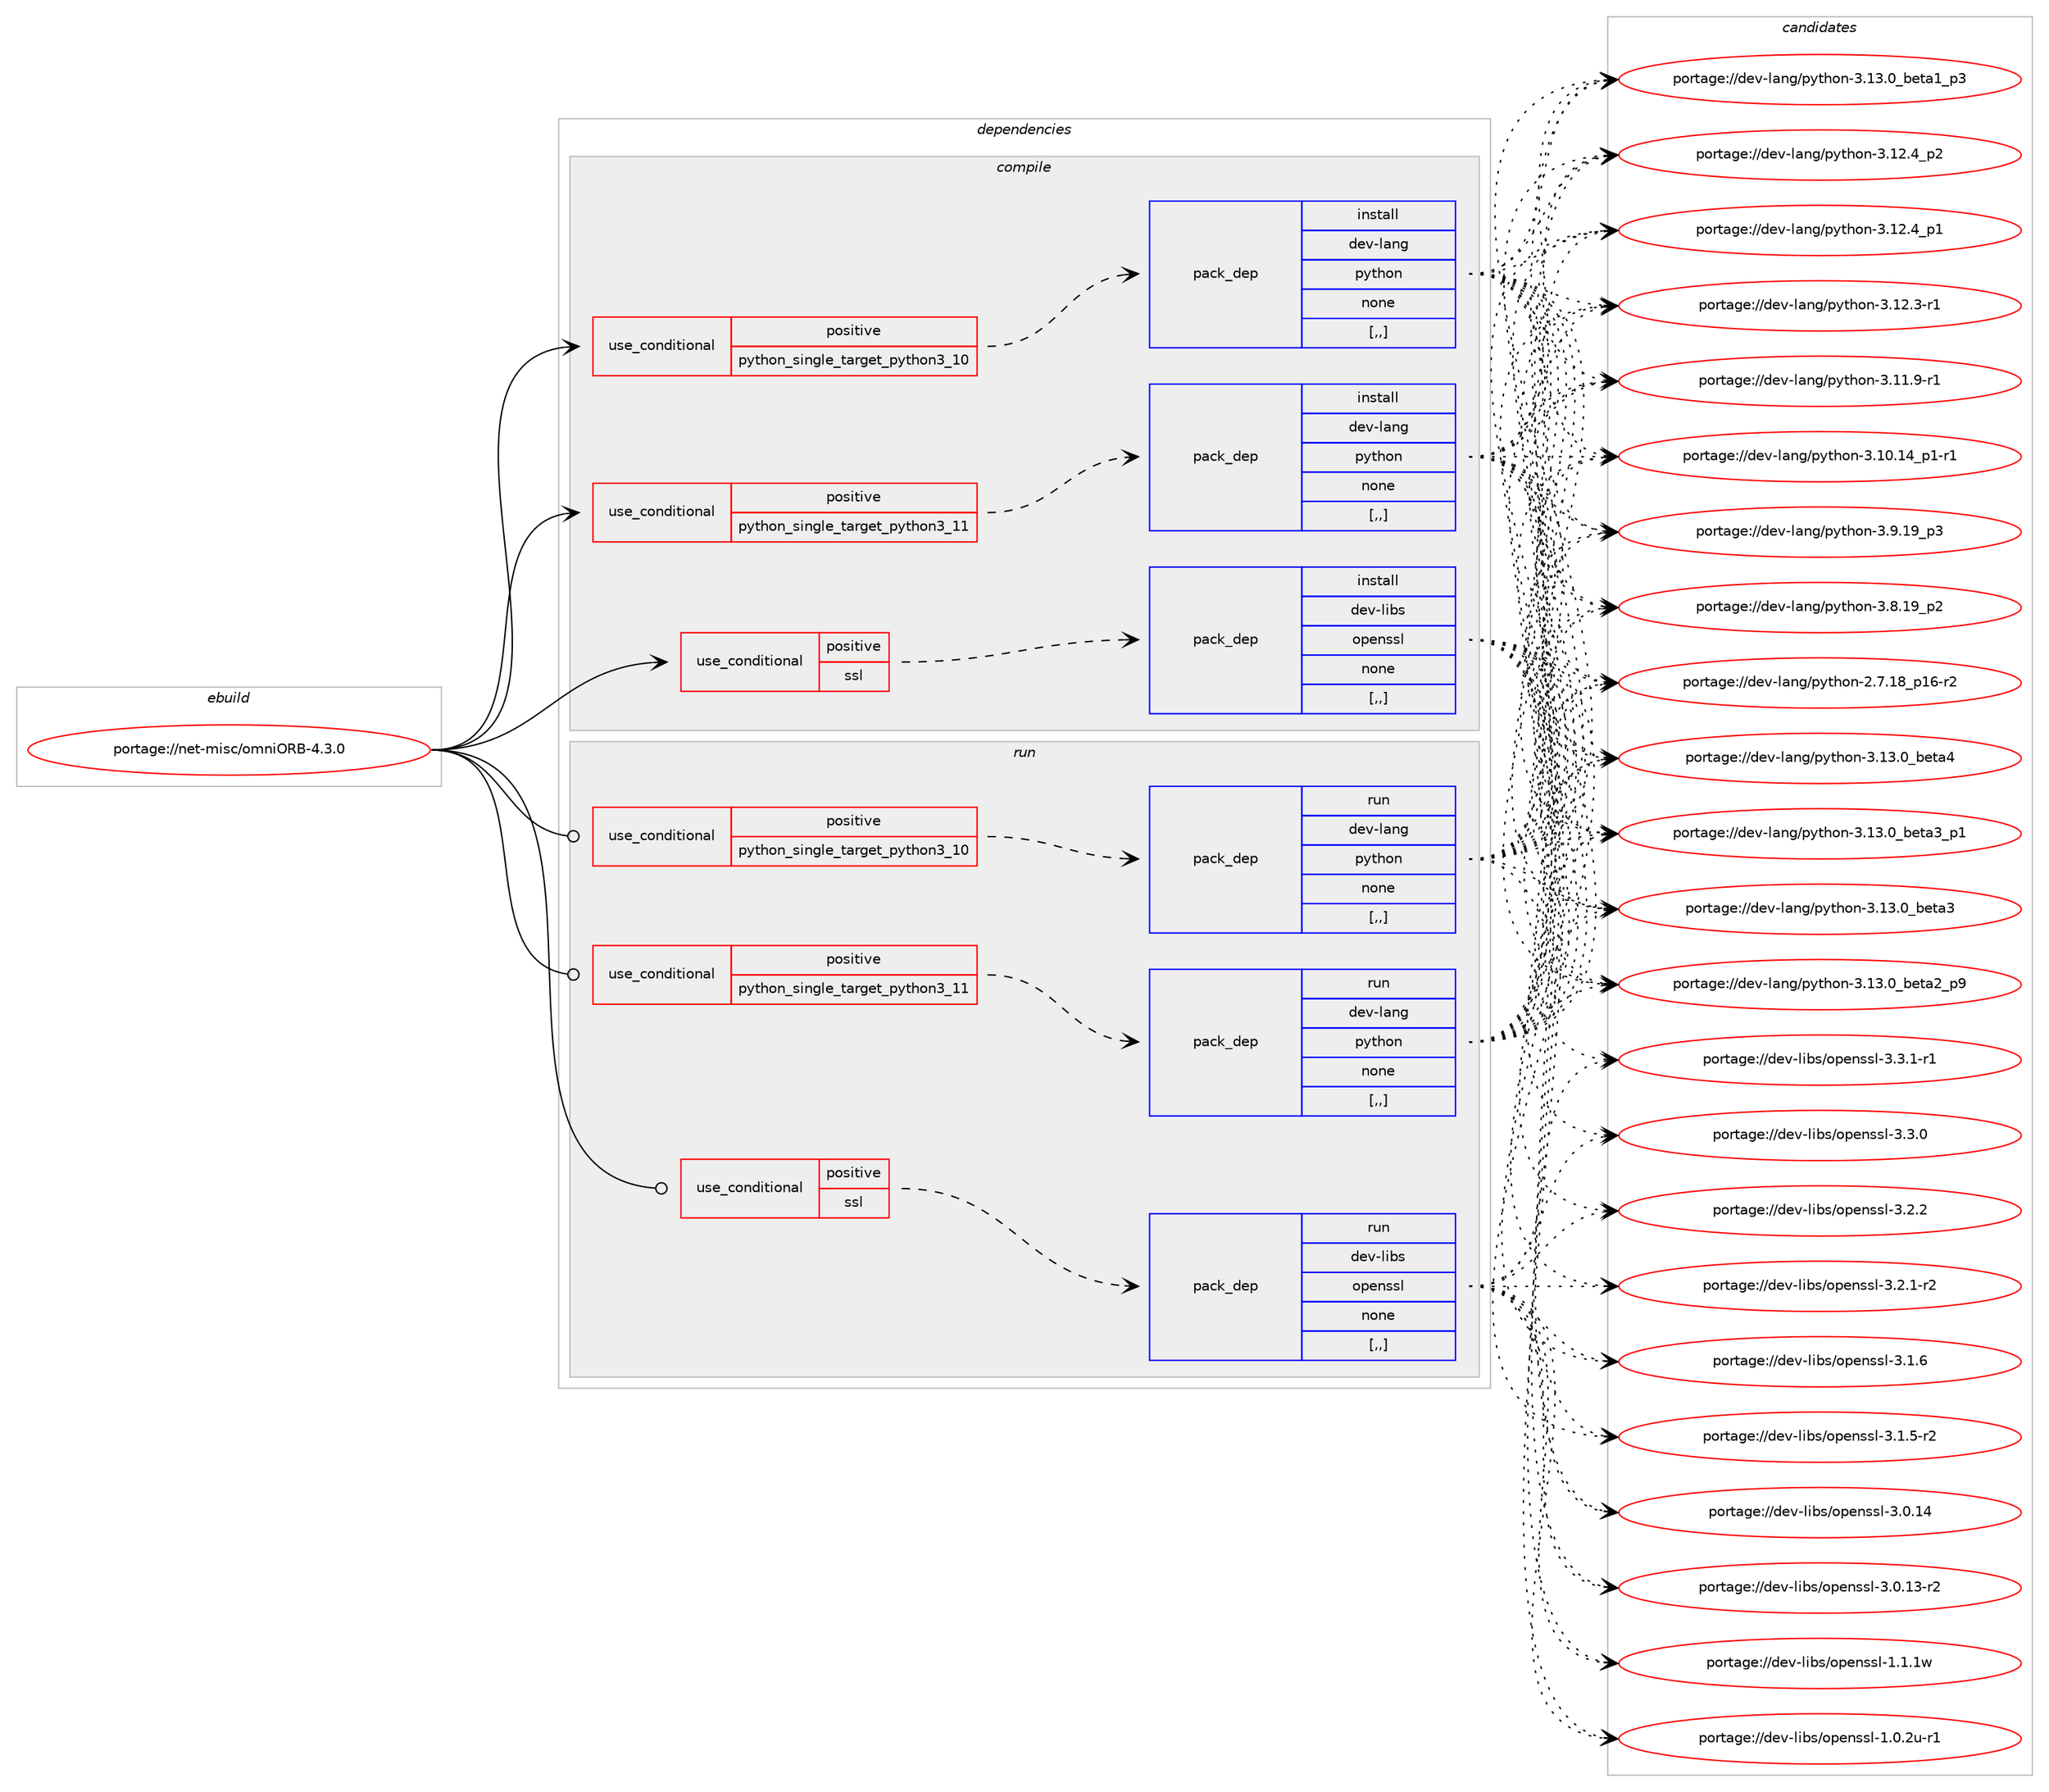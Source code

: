 digraph prolog {

# *************
# Graph options
# *************

newrank=true;
concentrate=true;
compound=true;
graph [rankdir=LR,fontname=Helvetica,fontsize=10,ranksep=1.5];#, ranksep=2.5, nodesep=0.2];
edge  [arrowhead=vee];
node  [fontname=Helvetica,fontsize=10];

# **********
# The ebuild
# **********

subgraph cluster_leftcol {
color=gray;
label=<<i>ebuild</i>>;
id [label="portage://net-misc/omniORB-4.3.0", color=red, width=4, href="../net-misc/omniORB-4.3.0.svg"];
}

# ****************
# The dependencies
# ****************

subgraph cluster_midcol {
color=gray;
label=<<i>dependencies</i>>;
subgraph cluster_compile {
fillcolor="#eeeeee";
style=filled;
label=<<i>compile</i>>;
subgraph cond98329 {
dependency373490 [label=<<TABLE BORDER="0" CELLBORDER="1" CELLSPACING="0" CELLPADDING="4"><TR><TD ROWSPAN="3" CELLPADDING="10">use_conditional</TD></TR><TR><TD>positive</TD></TR><TR><TD>python_single_target_python3_10</TD></TR></TABLE>>, shape=none, color=red];
subgraph pack272484 {
dependency373491 [label=<<TABLE BORDER="0" CELLBORDER="1" CELLSPACING="0" CELLPADDING="4" WIDTH="220"><TR><TD ROWSPAN="6" CELLPADDING="30">pack_dep</TD></TR><TR><TD WIDTH="110">install</TD></TR><TR><TD>dev-lang</TD></TR><TR><TD>python</TD></TR><TR><TD>none</TD></TR><TR><TD>[,,]</TD></TR></TABLE>>, shape=none, color=blue];
}
dependency373490:e -> dependency373491:w [weight=20,style="dashed",arrowhead="vee"];
}
id:e -> dependency373490:w [weight=20,style="solid",arrowhead="vee"];
subgraph cond98330 {
dependency373492 [label=<<TABLE BORDER="0" CELLBORDER="1" CELLSPACING="0" CELLPADDING="4"><TR><TD ROWSPAN="3" CELLPADDING="10">use_conditional</TD></TR><TR><TD>positive</TD></TR><TR><TD>python_single_target_python3_11</TD></TR></TABLE>>, shape=none, color=red];
subgraph pack272485 {
dependency373493 [label=<<TABLE BORDER="0" CELLBORDER="1" CELLSPACING="0" CELLPADDING="4" WIDTH="220"><TR><TD ROWSPAN="6" CELLPADDING="30">pack_dep</TD></TR><TR><TD WIDTH="110">install</TD></TR><TR><TD>dev-lang</TD></TR><TR><TD>python</TD></TR><TR><TD>none</TD></TR><TR><TD>[,,]</TD></TR></TABLE>>, shape=none, color=blue];
}
dependency373492:e -> dependency373493:w [weight=20,style="dashed",arrowhead="vee"];
}
id:e -> dependency373492:w [weight=20,style="solid",arrowhead="vee"];
subgraph cond98331 {
dependency373494 [label=<<TABLE BORDER="0" CELLBORDER="1" CELLSPACING="0" CELLPADDING="4"><TR><TD ROWSPAN="3" CELLPADDING="10">use_conditional</TD></TR><TR><TD>positive</TD></TR><TR><TD>ssl</TD></TR></TABLE>>, shape=none, color=red];
subgraph pack272486 {
dependency373495 [label=<<TABLE BORDER="0" CELLBORDER="1" CELLSPACING="0" CELLPADDING="4" WIDTH="220"><TR><TD ROWSPAN="6" CELLPADDING="30">pack_dep</TD></TR><TR><TD WIDTH="110">install</TD></TR><TR><TD>dev-libs</TD></TR><TR><TD>openssl</TD></TR><TR><TD>none</TD></TR><TR><TD>[,,]</TD></TR></TABLE>>, shape=none, color=blue];
}
dependency373494:e -> dependency373495:w [weight=20,style="dashed",arrowhead="vee"];
}
id:e -> dependency373494:w [weight=20,style="solid",arrowhead="vee"];
}
subgraph cluster_compileandrun {
fillcolor="#eeeeee";
style=filled;
label=<<i>compile and run</i>>;
}
subgraph cluster_run {
fillcolor="#eeeeee";
style=filled;
label=<<i>run</i>>;
subgraph cond98332 {
dependency373496 [label=<<TABLE BORDER="0" CELLBORDER="1" CELLSPACING="0" CELLPADDING="4"><TR><TD ROWSPAN="3" CELLPADDING="10">use_conditional</TD></TR><TR><TD>positive</TD></TR><TR><TD>python_single_target_python3_10</TD></TR></TABLE>>, shape=none, color=red];
subgraph pack272487 {
dependency373497 [label=<<TABLE BORDER="0" CELLBORDER="1" CELLSPACING="0" CELLPADDING="4" WIDTH="220"><TR><TD ROWSPAN="6" CELLPADDING="30">pack_dep</TD></TR><TR><TD WIDTH="110">run</TD></TR><TR><TD>dev-lang</TD></TR><TR><TD>python</TD></TR><TR><TD>none</TD></TR><TR><TD>[,,]</TD></TR></TABLE>>, shape=none, color=blue];
}
dependency373496:e -> dependency373497:w [weight=20,style="dashed",arrowhead="vee"];
}
id:e -> dependency373496:w [weight=20,style="solid",arrowhead="odot"];
subgraph cond98333 {
dependency373498 [label=<<TABLE BORDER="0" CELLBORDER="1" CELLSPACING="0" CELLPADDING="4"><TR><TD ROWSPAN="3" CELLPADDING="10">use_conditional</TD></TR><TR><TD>positive</TD></TR><TR><TD>python_single_target_python3_11</TD></TR></TABLE>>, shape=none, color=red];
subgraph pack272488 {
dependency373499 [label=<<TABLE BORDER="0" CELLBORDER="1" CELLSPACING="0" CELLPADDING="4" WIDTH="220"><TR><TD ROWSPAN="6" CELLPADDING="30">pack_dep</TD></TR><TR><TD WIDTH="110">run</TD></TR><TR><TD>dev-lang</TD></TR><TR><TD>python</TD></TR><TR><TD>none</TD></TR><TR><TD>[,,]</TD></TR></TABLE>>, shape=none, color=blue];
}
dependency373498:e -> dependency373499:w [weight=20,style="dashed",arrowhead="vee"];
}
id:e -> dependency373498:w [weight=20,style="solid",arrowhead="odot"];
subgraph cond98334 {
dependency373500 [label=<<TABLE BORDER="0" CELLBORDER="1" CELLSPACING="0" CELLPADDING="4"><TR><TD ROWSPAN="3" CELLPADDING="10">use_conditional</TD></TR><TR><TD>positive</TD></TR><TR><TD>ssl</TD></TR></TABLE>>, shape=none, color=red];
subgraph pack272489 {
dependency373501 [label=<<TABLE BORDER="0" CELLBORDER="1" CELLSPACING="0" CELLPADDING="4" WIDTH="220"><TR><TD ROWSPAN="6" CELLPADDING="30">pack_dep</TD></TR><TR><TD WIDTH="110">run</TD></TR><TR><TD>dev-libs</TD></TR><TR><TD>openssl</TD></TR><TR><TD>none</TD></TR><TR><TD>[,,]</TD></TR></TABLE>>, shape=none, color=blue];
}
dependency373500:e -> dependency373501:w [weight=20,style="dashed",arrowhead="vee"];
}
id:e -> dependency373500:w [weight=20,style="solid",arrowhead="odot"];
}
}

# **************
# The candidates
# **************

subgraph cluster_choices {
rank=same;
color=gray;
label=<<i>candidates</i>>;

subgraph choice272484 {
color=black;
nodesep=1;
choice1001011184510897110103471121211161041111104551464951464895981011169752 [label="portage://dev-lang/python-3.13.0_beta4", color=red, width=4,href="../dev-lang/python-3.13.0_beta4.svg"];
choice10010111845108971101034711212111610411111045514649514648959810111697519511249 [label="portage://dev-lang/python-3.13.0_beta3_p1", color=red, width=4,href="../dev-lang/python-3.13.0_beta3_p1.svg"];
choice1001011184510897110103471121211161041111104551464951464895981011169751 [label="portage://dev-lang/python-3.13.0_beta3", color=red, width=4,href="../dev-lang/python-3.13.0_beta3.svg"];
choice10010111845108971101034711212111610411111045514649514648959810111697509511257 [label="portage://dev-lang/python-3.13.0_beta2_p9", color=red, width=4,href="../dev-lang/python-3.13.0_beta2_p9.svg"];
choice10010111845108971101034711212111610411111045514649514648959810111697499511251 [label="portage://dev-lang/python-3.13.0_beta1_p3", color=red, width=4,href="../dev-lang/python-3.13.0_beta1_p3.svg"];
choice100101118451089711010347112121116104111110455146495046529511250 [label="portage://dev-lang/python-3.12.4_p2", color=red, width=4,href="../dev-lang/python-3.12.4_p2.svg"];
choice100101118451089711010347112121116104111110455146495046529511249 [label="portage://dev-lang/python-3.12.4_p1", color=red, width=4,href="../dev-lang/python-3.12.4_p1.svg"];
choice100101118451089711010347112121116104111110455146495046514511449 [label="portage://dev-lang/python-3.12.3-r1", color=red, width=4,href="../dev-lang/python-3.12.3-r1.svg"];
choice100101118451089711010347112121116104111110455146494946574511449 [label="portage://dev-lang/python-3.11.9-r1", color=red, width=4,href="../dev-lang/python-3.11.9-r1.svg"];
choice100101118451089711010347112121116104111110455146494846495295112494511449 [label="portage://dev-lang/python-3.10.14_p1-r1", color=red, width=4,href="../dev-lang/python-3.10.14_p1-r1.svg"];
choice100101118451089711010347112121116104111110455146574649579511251 [label="portage://dev-lang/python-3.9.19_p3", color=red, width=4,href="../dev-lang/python-3.9.19_p3.svg"];
choice100101118451089711010347112121116104111110455146564649579511250 [label="portage://dev-lang/python-3.8.19_p2", color=red, width=4,href="../dev-lang/python-3.8.19_p2.svg"];
choice100101118451089711010347112121116104111110455046554649569511249544511450 [label="portage://dev-lang/python-2.7.18_p16-r2", color=red, width=4,href="../dev-lang/python-2.7.18_p16-r2.svg"];
dependency373491:e -> choice1001011184510897110103471121211161041111104551464951464895981011169752:w [style=dotted,weight="100"];
dependency373491:e -> choice10010111845108971101034711212111610411111045514649514648959810111697519511249:w [style=dotted,weight="100"];
dependency373491:e -> choice1001011184510897110103471121211161041111104551464951464895981011169751:w [style=dotted,weight="100"];
dependency373491:e -> choice10010111845108971101034711212111610411111045514649514648959810111697509511257:w [style=dotted,weight="100"];
dependency373491:e -> choice10010111845108971101034711212111610411111045514649514648959810111697499511251:w [style=dotted,weight="100"];
dependency373491:e -> choice100101118451089711010347112121116104111110455146495046529511250:w [style=dotted,weight="100"];
dependency373491:e -> choice100101118451089711010347112121116104111110455146495046529511249:w [style=dotted,weight="100"];
dependency373491:e -> choice100101118451089711010347112121116104111110455146495046514511449:w [style=dotted,weight="100"];
dependency373491:e -> choice100101118451089711010347112121116104111110455146494946574511449:w [style=dotted,weight="100"];
dependency373491:e -> choice100101118451089711010347112121116104111110455146494846495295112494511449:w [style=dotted,weight="100"];
dependency373491:e -> choice100101118451089711010347112121116104111110455146574649579511251:w [style=dotted,weight="100"];
dependency373491:e -> choice100101118451089711010347112121116104111110455146564649579511250:w [style=dotted,weight="100"];
dependency373491:e -> choice100101118451089711010347112121116104111110455046554649569511249544511450:w [style=dotted,weight="100"];
}
subgraph choice272485 {
color=black;
nodesep=1;
choice1001011184510897110103471121211161041111104551464951464895981011169752 [label="portage://dev-lang/python-3.13.0_beta4", color=red, width=4,href="../dev-lang/python-3.13.0_beta4.svg"];
choice10010111845108971101034711212111610411111045514649514648959810111697519511249 [label="portage://dev-lang/python-3.13.0_beta3_p1", color=red, width=4,href="../dev-lang/python-3.13.0_beta3_p1.svg"];
choice1001011184510897110103471121211161041111104551464951464895981011169751 [label="portage://dev-lang/python-3.13.0_beta3", color=red, width=4,href="../dev-lang/python-3.13.0_beta3.svg"];
choice10010111845108971101034711212111610411111045514649514648959810111697509511257 [label="portage://dev-lang/python-3.13.0_beta2_p9", color=red, width=4,href="../dev-lang/python-3.13.0_beta2_p9.svg"];
choice10010111845108971101034711212111610411111045514649514648959810111697499511251 [label="portage://dev-lang/python-3.13.0_beta1_p3", color=red, width=4,href="../dev-lang/python-3.13.0_beta1_p3.svg"];
choice100101118451089711010347112121116104111110455146495046529511250 [label="portage://dev-lang/python-3.12.4_p2", color=red, width=4,href="../dev-lang/python-3.12.4_p2.svg"];
choice100101118451089711010347112121116104111110455146495046529511249 [label="portage://dev-lang/python-3.12.4_p1", color=red, width=4,href="../dev-lang/python-3.12.4_p1.svg"];
choice100101118451089711010347112121116104111110455146495046514511449 [label="portage://dev-lang/python-3.12.3-r1", color=red, width=4,href="../dev-lang/python-3.12.3-r1.svg"];
choice100101118451089711010347112121116104111110455146494946574511449 [label="portage://dev-lang/python-3.11.9-r1", color=red, width=4,href="../dev-lang/python-3.11.9-r1.svg"];
choice100101118451089711010347112121116104111110455146494846495295112494511449 [label="portage://dev-lang/python-3.10.14_p1-r1", color=red, width=4,href="../dev-lang/python-3.10.14_p1-r1.svg"];
choice100101118451089711010347112121116104111110455146574649579511251 [label="portage://dev-lang/python-3.9.19_p3", color=red, width=4,href="../dev-lang/python-3.9.19_p3.svg"];
choice100101118451089711010347112121116104111110455146564649579511250 [label="portage://dev-lang/python-3.8.19_p2", color=red, width=4,href="../dev-lang/python-3.8.19_p2.svg"];
choice100101118451089711010347112121116104111110455046554649569511249544511450 [label="portage://dev-lang/python-2.7.18_p16-r2", color=red, width=4,href="../dev-lang/python-2.7.18_p16-r2.svg"];
dependency373493:e -> choice1001011184510897110103471121211161041111104551464951464895981011169752:w [style=dotted,weight="100"];
dependency373493:e -> choice10010111845108971101034711212111610411111045514649514648959810111697519511249:w [style=dotted,weight="100"];
dependency373493:e -> choice1001011184510897110103471121211161041111104551464951464895981011169751:w [style=dotted,weight="100"];
dependency373493:e -> choice10010111845108971101034711212111610411111045514649514648959810111697509511257:w [style=dotted,weight="100"];
dependency373493:e -> choice10010111845108971101034711212111610411111045514649514648959810111697499511251:w [style=dotted,weight="100"];
dependency373493:e -> choice100101118451089711010347112121116104111110455146495046529511250:w [style=dotted,weight="100"];
dependency373493:e -> choice100101118451089711010347112121116104111110455146495046529511249:w [style=dotted,weight="100"];
dependency373493:e -> choice100101118451089711010347112121116104111110455146495046514511449:w [style=dotted,weight="100"];
dependency373493:e -> choice100101118451089711010347112121116104111110455146494946574511449:w [style=dotted,weight="100"];
dependency373493:e -> choice100101118451089711010347112121116104111110455146494846495295112494511449:w [style=dotted,weight="100"];
dependency373493:e -> choice100101118451089711010347112121116104111110455146574649579511251:w [style=dotted,weight="100"];
dependency373493:e -> choice100101118451089711010347112121116104111110455146564649579511250:w [style=dotted,weight="100"];
dependency373493:e -> choice100101118451089711010347112121116104111110455046554649569511249544511450:w [style=dotted,weight="100"];
}
subgraph choice272486 {
color=black;
nodesep=1;
choice1001011184510810598115471111121011101151151084551465146494511449 [label="portage://dev-libs/openssl-3.3.1-r1", color=red, width=4,href="../dev-libs/openssl-3.3.1-r1.svg"];
choice100101118451081059811547111112101110115115108455146514648 [label="portage://dev-libs/openssl-3.3.0", color=red, width=4,href="../dev-libs/openssl-3.3.0.svg"];
choice100101118451081059811547111112101110115115108455146504650 [label="portage://dev-libs/openssl-3.2.2", color=red, width=4,href="../dev-libs/openssl-3.2.2.svg"];
choice1001011184510810598115471111121011101151151084551465046494511450 [label="portage://dev-libs/openssl-3.2.1-r2", color=red, width=4,href="../dev-libs/openssl-3.2.1-r2.svg"];
choice100101118451081059811547111112101110115115108455146494654 [label="portage://dev-libs/openssl-3.1.6", color=red, width=4,href="../dev-libs/openssl-3.1.6.svg"];
choice1001011184510810598115471111121011101151151084551464946534511450 [label="portage://dev-libs/openssl-3.1.5-r2", color=red, width=4,href="../dev-libs/openssl-3.1.5-r2.svg"];
choice10010111845108105981154711111210111011511510845514648464952 [label="portage://dev-libs/openssl-3.0.14", color=red, width=4,href="../dev-libs/openssl-3.0.14.svg"];
choice100101118451081059811547111112101110115115108455146484649514511450 [label="portage://dev-libs/openssl-3.0.13-r2", color=red, width=4,href="../dev-libs/openssl-3.0.13-r2.svg"];
choice100101118451081059811547111112101110115115108454946494649119 [label="portage://dev-libs/openssl-1.1.1w", color=red, width=4,href="../dev-libs/openssl-1.1.1w.svg"];
choice1001011184510810598115471111121011101151151084549464846501174511449 [label="portage://dev-libs/openssl-1.0.2u-r1", color=red, width=4,href="../dev-libs/openssl-1.0.2u-r1.svg"];
dependency373495:e -> choice1001011184510810598115471111121011101151151084551465146494511449:w [style=dotted,weight="100"];
dependency373495:e -> choice100101118451081059811547111112101110115115108455146514648:w [style=dotted,weight="100"];
dependency373495:e -> choice100101118451081059811547111112101110115115108455146504650:w [style=dotted,weight="100"];
dependency373495:e -> choice1001011184510810598115471111121011101151151084551465046494511450:w [style=dotted,weight="100"];
dependency373495:e -> choice100101118451081059811547111112101110115115108455146494654:w [style=dotted,weight="100"];
dependency373495:e -> choice1001011184510810598115471111121011101151151084551464946534511450:w [style=dotted,weight="100"];
dependency373495:e -> choice10010111845108105981154711111210111011511510845514648464952:w [style=dotted,weight="100"];
dependency373495:e -> choice100101118451081059811547111112101110115115108455146484649514511450:w [style=dotted,weight="100"];
dependency373495:e -> choice100101118451081059811547111112101110115115108454946494649119:w [style=dotted,weight="100"];
dependency373495:e -> choice1001011184510810598115471111121011101151151084549464846501174511449:w [style=dotted,weight="100"];
}
subgraph choice272487 {
color=black;
nodesep=1;
choice1001011184510897110103471121211161041111104551464951464895981011169752 [label="portage://dev-lang/python-3.13.0_beta4", color=red, width=4,href="../dev-lang/python-3.13.0_beta4.svg"];
choice10010111845108971101034711212111610411111045514649514648959810111697519511249 [label="portage://dev-lang/python-3.13.0_beta3_p1", color=red, width=4,href="../dev-lang/python-3.13.0_beta3_p1.svg"];
choice1001011184510897110103471121211161041111104551464951464895981011169751 [label="portage://dev-lang/python-3.13.0_beta3", color=red, width=4,href="../dev-lang/python-3.13.0_beta3.svg"];
choice10010111845108971101034711212111610411111045514649514648959810111697509511257 [label="portage://dev-lang/python-3.13.0_beta2_p9", color=red, width=4,href="../dev-lang/python-3.13.0_beta2_p9.svg"];
choice10010111845108971101034711212111610411111045514649514648959810111697499511251 [label="portage://dev-lang/python-3.13.0_beta1_p3", color=red, width=4,href="../dev-lang/python-3.13.0_beta1_p3.svg"];
choice100101118451089711010347112121116104111110455146495046529511250 [label="portage://dev-lang/python-3.12.4_p2", color=red, width=4,href="../dev-lang/python-3.12.4_p2.svg"];
choice100101118451089711010347112121116104111110455146495046529511249 [label="portage://dev-lang/python-3.12.4_p1", color=red, width=4,href="../dev-lang/python-3.12.4_p1.svg"];
choice100101118451089711010347112121116104111110455146495046514511449 [label="portage://dev-lang/python-3.12.3-r1", color=red, width=4,href="../dev-lang/python-3.12.3-r1.svg"];
choice100101118451089711010347112121116104111110455146494946574511449 [label="portage://dev-lang/python-3.11.9-r1", color=red, width=4,href="../dev-lang/python-3.11.9-r1.svg"];
choice100101118451089711010347112121116104111110455146494846495295112494511449 [label="portage://dev-lang/python-3.10.14_p1-r1", color=red, width=4,href="../dev-lang/python-3.10.14_p1-r1.svg"];
choice100101118451089711010347112121116104111110455146574649579511251 [label="portage://dev-lang/python-3.9.19_p3", color=red, width=4,href="../dev-lang/python-3.9.19_p3.svg"];
choice100101118451089711010347112121116104111110455146564649579511250 [label="portage://dev-lang/python-3.8.19_p2", color=red, width=4,href="../dev-lang/python-3.8.19_p2.svg"];
choice100101118451089711010347112121116104111110455046554649569511249544511450 [label="portage://dev-lang/python-2.7.18_p16-r2", color=red, width=4,href="../dev-lang/python-2.7.18_p16-r2.svg"];
dependency373497:e -> choice1001011184510897110103471121211161041111104551464951464895981011169752:w [style=dotted,weight="100"];
dependency373497:e -> choice10010111845108971101034711212111610411111045514649514648959810111697519511249:w [style=dotted,weight="100"];
dependency373497:e -> choice1001011184510897110103471121211161041111104551464951464895981011169751:w [style=dotted,weight="100"];
dependency373497:e -> choice10010111845108971101034711212111610411111045514649514648959810111697509511257:w [style=dotted,weight="100"];
dependency373497:e -> choice10010111845108971101034711212111610411111045514649514648959810111697499511251:w [style=dotted,weight="100"];
dependency373497:e -> choice100101118451089711010347112121116104111110455146495046529511250:w [style=dotted,weight="100"];
dependency373497:e -> choice100101118451089711010347112121116104111110455146495046529511249:w [style=dotted,weight="100"];
dependency373497:e -> choice100101118451089711010347112121116104111110455146495046514511449:w [style=dotted,weight="100"];
dependency373497:e -> choice100101118451089711010347112121116104111110455146494946574511449:w [style=dotted,weight="100"];
dependency373497:e -> choice100101118451089711010347112121116104111110455146494846495295112494511449:w [style=dotted,weight="100"];
dependency373497:e -> choice100101118451089711010347112121116104111110455146574649579511251:w [style=dotted,weight="100"];
dependency373497:e -> choice100101118451089711010347112121116104111110455146564649579511250:w [style=dotted,weight="100"];
dependency373497:e -> choice100101118451089711010347112121116104111110455046554649569511249544511450:w [style=dotted,weight="100"];
}
subgraph choice272488 {
color=black;
nodesep=1;
choice1001011184510897110103471121211161041111104551464951464895981011169752 [label="portage://dev-lang/python-3.13.0_beta4", color=red, width=4,href="../dev-lang/python-3.13.0_beta4.svg"];
choice10010111845108971101034711212111610411111045514649514648959810111697519511249 [label="portage://dev-lang/python-3.13.0_beta3_p1", color=red, width=4,href="../dev-lang/python-3.13.0_beta3_p1.svg"];
choice1001011184510897110103471121211161041111104551464951464895981011169751 [label="portage://dev-lang/python-3.13.0_beta3", color=red, width=4,href="../dev-lang/python-3.13.0_beta3.svg"];
choice10010111845108971101034711212111610411111045514649514648959810111697509511257 [label="portage://dev-lang/python-3.13.0_beta2_p9", color=red, width=4,href="../dev-lang/python-3.13.0_beta2_p9.svg"];
choice10010111845108971101034711212111610411111045514649514648959810111697499511251 [label="portage://dev-lang/python-3.13.0_beta1_p3", color=red, width=4,href="../dev-lang/python-3.13.0_beta1_p3.svg"];
choice100101118451089711010347112121116104111110455146495046529511250 [label="portage://dev-lang/python-3.12.4_p2", color=red, width=4,href="../dev-lang/python-3.12.4_p2.svg"];
choice100101118451089711010347112121116104111110455146495046529511249 [label="portage://dev-lang/python-3.12.4_p1", color=red, width=4,href="../dev-lang/python-3.12.4_p1.svg"];
choice100101118451089711010347112121116104111110455146495046514511449 [label="portage://dev-lang/python-3.12.3-r1", color=red, width=4,href="../dev-lang/python-3.12.3-r1.svg"];
choice100101118451089711010347112121116104111110455146494946574511449 [label="portage://dev-lang/python-3.11.9-r1", color=red, width=4,href="../dev-lang/python-3.11.9-r1.svg"];
choice100101118451089711010347112121116104111110455146494846495295112494511449 [label="portage://dev-lang/python-3.10.14_p1-r1", color=red, width=4,href="../dev-lang/python-3.10.14_p1-r1.svg"];
choice100101118451089711010347112121116104111110455146574649579511251 [label="portage://dev-lang/python-3.9.19_p3", color=red, width=4,href="../dev-lang/python-3.9.19_p3.svg"];
choice100101118451089711010347112121116104111110455146564649579511250 [label="portage://dev-lang/python-3.8.19_p2", color=red, width=4,href="../dev-lang/python-3.8.19_p2.svg"];
choice100101118451089711010347112121116104111110455046554649569511249544511450 [label="portage://dev-lang/python-2.7.18_p16-r2", color=red, width=4,href="../dev-lang/python-2.7.18_p16-r2.svg"];
dependency373499:e -> choice1001011184510897110103471121211161041111104551464951464895981011169752:w [style=dotted,weight="100"];
dependency373499:e -> choice10010111845108971101034711212111610411111045514649514648959810111697519511249:w [style=dotted,weight="100"];
dependency373499:e -> choice1001011184510897110103471121211161041111104551464951464895981011169751:w [style=dotted,weight="100"];
dependency373499:e -> choice10010111845108971101034711212111610411111045514649514648959810111697509511257:w [style=dotted,weight="100"];
dependency373499:e -> choice10010111845108971101034711212111610411111045514649514648959810111697499511251:w [style=dotted,weight="100"];
dependency373499:e -> choice100101118451089711010347112121116104111110455146495046529511250:w [style=dotted,weight="100"];
dependency373499:e -> choice100101118451089711010347112121116104111110455146495046529511249:w [style=dotted,weight="100"];
dependency373499:e -> choice100101118451089711010347112121116104111110455146495046514511449:w [style=dotted,weight="100"];
dependency373499:e -> choice100101118451089711010347112121116104111110455146494946574511449:w [style=dotted,weight="100"];
dependency373499:e -> choice100101118451089711010347112121116104111110455146494846495295112494511449:w [style=dotted,weight="100"];
dependency373499:e -> choice100101118451089711010347112121116104111110455146574649579511251:w [style=dotted,weight="100"];
dependency373499:e -> choice100101118451089711010347112121116104111110455146564649579511250:w [style=dotted,weight="100"];
dependency373499:e -> choice100101118451089711010347112121116104111110455046554649569511249544511450:w [style=dotted,weight="100"];
}
subgraph choice272489 {
color=black;
nodesep=1;
choice1001011184510810598115471111121011101151151084551465146494511449 [label="portage://dev-libs/openssl-3.3.1-r1", color=red, width=4,href="../dev-libs/openssl-3.3.1-r1.svg"];
choice100101118451081059811547111112101110115115108455146514648 [label="portage://dev-libs/openssl-3.3.0", color=red, width=4,href="../dev-libs/openssl-3.3.0.svg"];
choice100101118451081059811547111112101110115115108455146504650 [label="portage://dev-libs/openssl-3.2.2", color=red, width=4,href="../dev-libs/openssl-3.2.2.svg"];
choice1001011184510810598115471111121011101151151084551465046494511450 [label="portage://dev-libs/openssl-3.2.1-r2", color=red, width=4,href="../dev-libs/openssl-3.2.1-r2.svg"];
choice100101118451081059811547111112101110115115108455146494654 [label="portage://dev-libs/openssl-3.1.6", color=red, width=4,href="../dev-libs/openssl-3.1.6.svg"];
choice1001011184510810598115471111121011101151151084551464946534511450 [label="portage://dev-libs/openssl-3.1.5-r2", color=red, width=4,href="../dev-libs/openssl-3.1.5-r2.svg"];
choice10010111845108105981154711111210111011511510845514648464952 [label="portage://dev-libs/openssl-3.0.14", color=red, width=4,href="../dev-libs/openssl-3.0.14.svg"];
choice100101118451081059811547111112101110115115108455146484649514511450 [label="portage://dev-libs/openssl-3.0.13-r2", color=red, width=4,href="../dev-libs/openssl-3.0.13-r2.svg"];
choice100101118451081059811547111112101110115115108454946494649119 [label="portage://dev-libs/openssl-1.1.1w", color=red, width=4,href="../dev-libs/openssl-1.1.1w.svg"];
choice1001011184510810598115471111121011101151151084549464846501174511449 [label="portage://dev-libs/openssl-1.0.2u-r1", color=red, width=4,href="../dev-libs/openssl-1.0.2u-r1.svg"];
dependency373501:e -> choice1001011184510810598115471111121011101151151084551465146494511449:w [style=dotted,weight="100"];
dependency373501:e -> choice100101118451081059811547111112101110115115108455146514648:w [style=dotted,weight="100"];
dependency373501:e -> choice100101118451081059811547111112101110115115108455146504650:w [style=dotted,weight="100"];
dependency373501:e -> choice1001011184510810598115471111121011101151151084551465046494511450:w [style=dotted,weight="100"];
dependency373501:e -> choice100101118451081059811547111112101110115115108455146494654:w [style=dotted,weight="100"];
dependency373501:e -> choice1001011184510810598115471111121011101151151084551464946534511450:w [style=dotted,weight="100"];
dependency373501:e -> choice10010111845108105981154711111210111011511510845514648464952:w [style=dotted,weight="100"];
dependency373501:e -> choice100101118451081059811547111112101110115115108455146484649514511450:w [style=dotted,weight="100"];
dependency373501:e -> choice100101118451081059811547111112101110115115108454946494649119:w [style=dotted,weight="100"];
dependency373501:e -> choice1001011184510810598115471111121011101151151084549464846501174511449:w [style=dotted,weight="100"];
}
}

}
